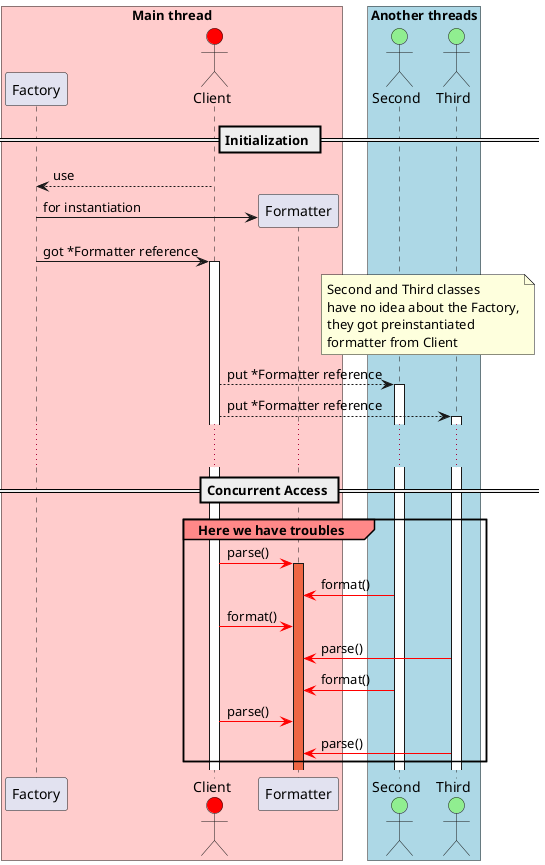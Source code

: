 @startuml
skinparam sequence {
	GroupBackgroundColor #ff8888
}
== Initialization ==
box "Main thread" #ffcccc
participant Factory
actor Client #red
Client-->Factory:use
create Formatter
Factory->Formatter:for instantiation
Factory->Client:got *Formatter reference
end box
activate Client
box "Another threads" #lightblue
actor Second #lightgreen
actor Third #lightgreen
end box
note over Second, Third
 Second and Third classes
 have no idea about the Factory,
 they got preinstantiated 
 formatter from Client
endnote
Second<--Client:put *Formatter reference
activate Second
Third<--Client:put *Formatter reference
activate Third
... ~~ ~~ ...
== Concurrent Access ==
group Here we have troubles
Client -[#red]> Formatter:parse()
activate Formatter #ee6644
Second -[#red]> Formatter:format()
Client -[#red]> Formatter:format()
Third -[#red]> Formatter:parse()
Second -[#red]> Formatter:format()
Client -[#red]> Formatter:parse()
Third -[#red]> Formatter:parse()
end
@enduml